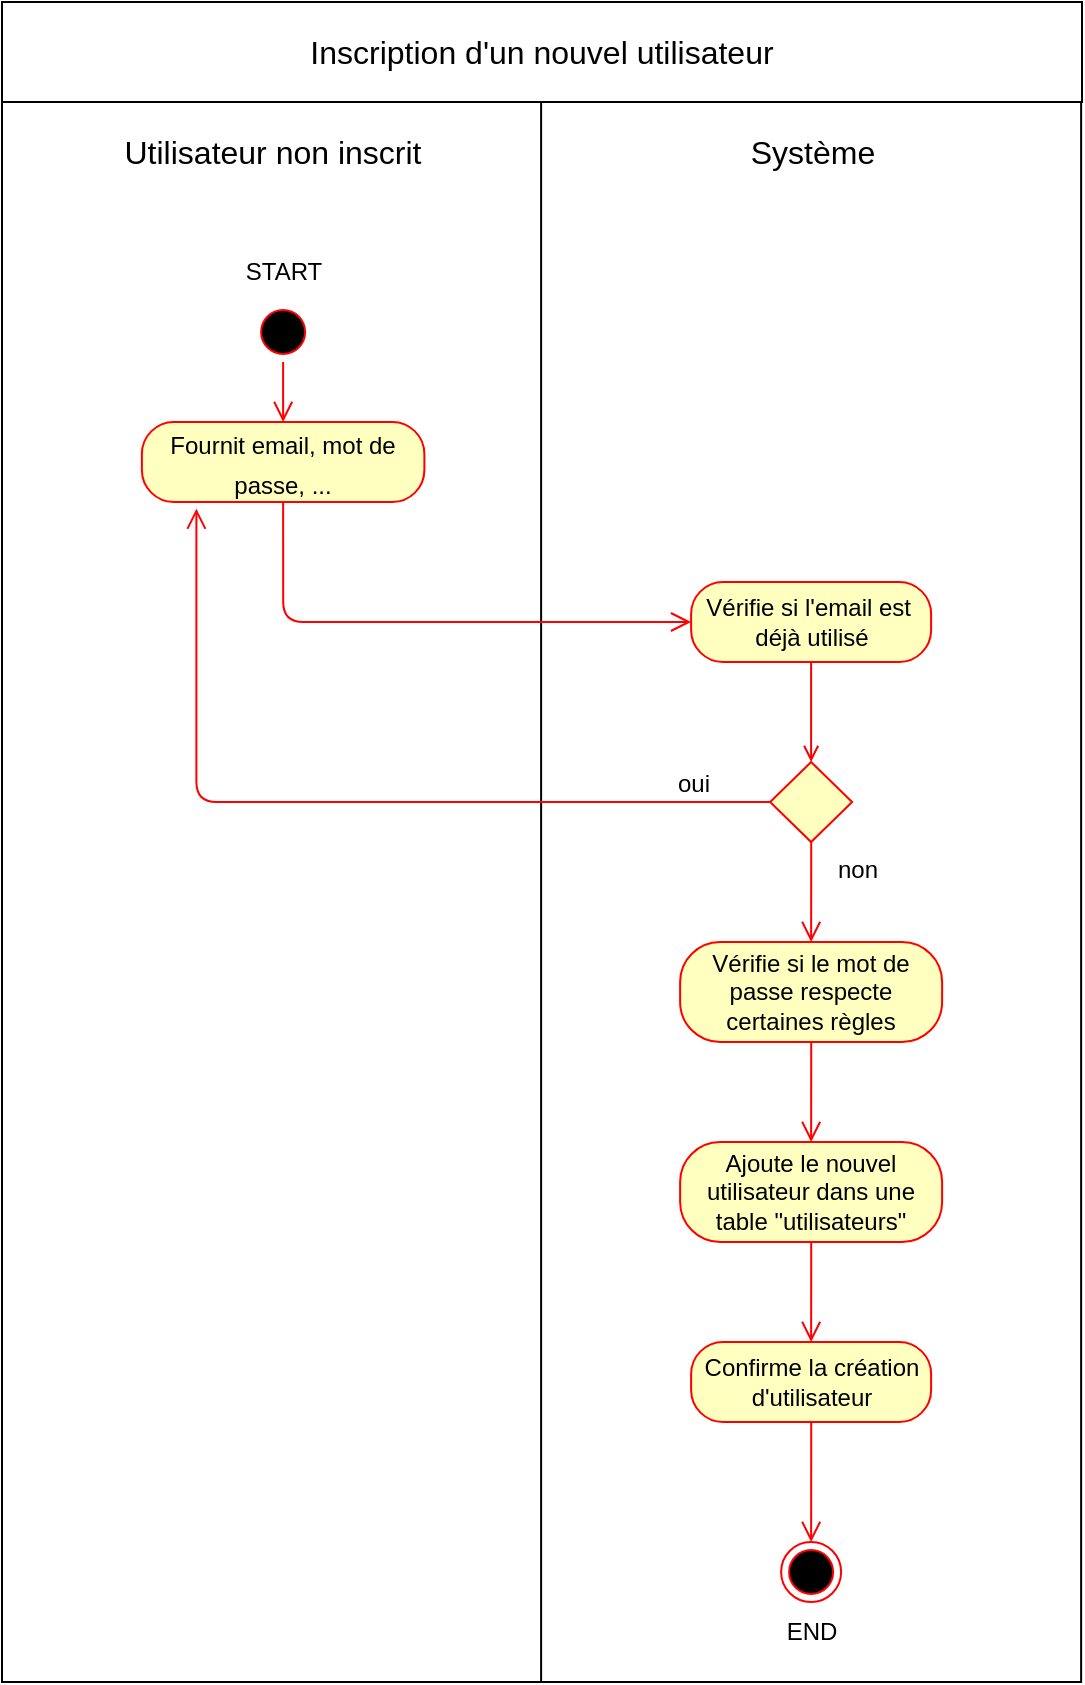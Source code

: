 <mxfile scale="1" border="20">
    <diagram id="AFgXOucx34r3HNnIfY57" name="Page-1">
        <mxGraphModel dx="2057" dy="769" grid="1" gridSize="10" guides="1" tooltips="1" connect="1" arrows="1" fold="1" page="1" pageScale="1" pageWidth="827" pageHeight="1169" background="#ffffff" math="0" shadow="0">
            <root>
                <mxCell id="0"/>
                <mxCell id="1" parent="0"/>
                <mxCell id="39" value="" style="rounded=0;whiteSpace=wrap;html=1;fontSize=12;" vertex="1" parent="1">
                    <mxGeometry x="-210" y="150" width="270" height="790" as="geometry"/>
                </mxCell>
                <mxCell id="40" value="" style="rounded=0;whiteSpace=wrap;html=1;fontSize=12;" vertex="1" parent="1">
                    <mxGeometry x="59.56" y="150" width="270" height="790" as="geometry"/>
                </mxCell>
                <mxCell id="2" value="Inscription d'un nouvel utilisateur" style="rounded=0;whiteSpace=wrap;html=1;fontSize=16;" vertex="1" parent="1">
                    <mxGeometry x="-210" y="100" width="540" height="50" as="geometry"/>
                </mxCell>
                <mxCell id="5" value="Utilisateur non inscrit" style="text;html=1;strokeColor=none;fillColor=none;align=center;verticalAlign=middle;whiteSpace=wrap;rounded=0;fontSize=16;" vertex="1" parent="1">
                    <mxGeometry x="-157.5" y="160" width="165" height="30" as="geometry"/>
                </mxCell>
                <mxCell id="6" value="Système" style="text;html=1;strokeColor=none;fillColor=none;align=center;verticalAlign=middle;whiteSpace=wrap;rounded=0;fontSize=16;" vertex="1" parent="1">
                    <mxGeometry x="112.5" y="160" width="165" height="30" as="geometry"/>
                </mxCell>
                <mxCell id="7" value="" style="ellipse;html=1;shape=endState;fillColor=#000000;strokeColor=#ff0000;fontSize=16;" vertex="1" parent="1">
                    <mxGeometry x="179.56" y="870" width="30" height="30" as="geometry"/>
                </mxCell>
                <mxCell id="8" value="" style="ellipse;html=1;shape=startState;fillColor=#000000;strokeColor=#ff0000;fontSize=16;" vertex="1" parent="1">
                    <mxGeometry x="-84.44" y="250" width="30" height="30" as="geometry"/>
                </mxCell>
                <mxCell id="9" value="" style="edgeStyle=orthogonalEdgeStyle;html=1;verticalAlign=bottom;endArrow=open;endSize=8;strokeColor=#ff0000;fontSize=16;entryX=0.5;entryY=0;entryDx=0;entryDy=0;" edge="1" source="8" parent="1" target="10">
                    <mxGeometry relative="1" as="geometry">
                        <mxPoint x="-69.44" y="300" as="targetPoint"/>
                    </mxGeometry>
                </mxCell>
                <mxCell id="10" value="&lt;font style=&quot;font-size: 12px;&quot;&gt;Fournit email, mot de passe, ...&lt;/font&gt;" style="rounded=1;whiteSpace=wrap;html=1;arcSize=40;fontColor=#000000;fillColor=#ffffc0;strokeColor=#ff0000;fontSize=16;" vertex="1" parent="1">
                    <mxGeometry x="-140.06" y="310" width="141.25" height="40" as="geometry"/>
                </mxCell>
                <mxCell id="11" value="" style="edgeStyle=orthogonalEdgeStyle;html=1;verticalAlign=bottom;endArrow=open;endSize=8;strokeColor=#ff0000;fontSize=16;exitX=0.5;exitY=1;exitDx=0;exitDy=0;entryX=0;entryY=0.5;entryDx=0;entryDy=0;" edge="1" source="10" parent="1" target="21">
                    <mxGeometry relative="1" as="geometry">
                        <mxPoint x="124.94" y="510" as="targetPoint"/>
                        <mxPoint x="-79.96" y="470" as="sourcePoint"/>
                        <Array as="points">
                            <mxPoint x="-69.44" y="410"/>
                        </Array>
                    </mxGeometry>
                </mxCell>
                <mxCell id="30" style="edgeStyle=orthogonalEdgeStyle;html=1;entryX=0.5;entryY=0;entryDx=0;entryDy=0;strokeColor=#f40101;fontSize=12;endArrow=open;endFill=0;" edge="1" parent="1" source="21" target="27">
                    <mxGeometry relative="1" as="geometry"/>
                </mxCell>
                <mxCell id="21" value="Vérifie si l'email est&amp;nbsp; déjà utilisé" style="rounded=1;whiteSpace=wrap;html=1;arcSize=40;fontColor=#000000;fillColor=#ffffc0;strokeColor=#ff0000;fontSize=12;" vertex="1" parent="1">
                    <mxGeometry x="134.56" y="390" width="120" height="40" as="geometry"/>
                </mxCell>
                <mxCell id="27" value="" style="rhombus;whiteSpace=wrap;html=1;fillColor=#ffffc0;strokeColor=#ff0000;fontSize=12;" vertex="1" parent="1">
                    <mxGeometry x="174.06" y="480" width="41" height="40" as="geometry"/>
                </mxCell>
                <mxCell id="28" value="oui" style="edgeStyle=orthogonalEdgeStyle;html=1;align=left;verticalAlign=bottom;endArrow=open;endSize=8;strokeColor=#ff0000;fontSize=12;entryX=0.193;entryY=1.083;entryDx=0;entryDy=0;entryPerimeter=0;" edge="1" source="27" parent="1" target="10">
                    <mxGeometry x="-0.776" relative="1" as="geometry">
                        <mxPoint x="-20.06" y="530" as="targetPoint"/>
                        <mxPoint as="offset"/>
                    </mxGeometry>
                </mxCell>
                <mxCell id="29" value="non" style="edgeStyle=orthogonalEdgeStyle;html=1;align=left;verticalAlign=top;endArrow=open;endSize=8;strokeColor=#ff0000;fontSize=12;entryX=0.5;entryY=0;entryDx=0;entryDy=0;" edge="1" source="27" parent="1">
                    <mxGeometry x="-1" y="11" relative="1" as="geometry">
                        <mxPoint x="194.56" y="570" as="targetPoint"/>
                        <mxPoint as="offset"/>
                    </mxGeometry>
                </mxCell>
                <mxCell id="31" value="Vérifie si le mot de passe respecte certaines règles" style="rounded=1;whiteSpace=wrap;html=1;arcSize=40;fontColor=#000000;fillColor=#ffffc0;strokeColor=#ff0000;fontSize=12;" vertex="1" parent="1">
                    <mxGeometry x="129.06" y="570" width="131" height="50" as="geometry"/>
                </mxCell>
                <mxCell id="32" value="" style="edgeStyle=orthogonalEdgeStyle;html=1;verticalAlign=bottom;endArrow=open;endSize=8;strokeColor=#ff0000;fontSize=12;" edge="1" source="31" parent="1">
                    <mxGeometry relative="1" as="geometry">
                        <mxPoint x="194.56" y="670" as="targetPoint"/>
                    </mxGeometry>
                </mxCell>
                <mxCell id="33" value="Ajoute le nouvel utilisateur dans une table &quot;utilisateurs&quot;" style="rounded=1;whiteSpace=wrap;html=1;arcSize=40;fontColor=#000000;fillColor=#ffffc0;strokeColor=#ff0000;fontSize=12;" vertex="1" parent="1">
                    <mxGeometry x="129.06" y="670" width="131" height="50" as="geometry"/>
                </mxCell>
                <mxCell id="34" value="" style="edgeStyle=orthogonalEdgeStyle;html=1;verticalAlign=bottom;endArrow=open;endSize=8;strokeColor=#ff0000;fontSize=12;" edge="1" source="33" parent="1">
                    <mxGeometry relative="1" as="geometry">
                        <mxPoint x="194.56" y="770" as="targetPoint"/>
                    </mxGeometry>
                </mxCell>
                <mxCell id="35" value="Confirme la création d'utilisateur" style="rounded=1;whiteSpace=wrap;html=1;arcSize=40;fontColor=#000000;fillColor=#ffffc0;strokeColor=#ff0000;fontSize=12;" vertex="1" parent="1">
                    <mxGeometry x="134.56" y="770" width="120" height="40" as="geometry"/>
                </mxCell>
                <mxCell id="36" value="" style="edgeStyle=orthogonalEdgeStyle;html=1;verticalAlign=bottom;endArrow=open;endSize=8;strokeColor=#ff0000;fontSize=12;" edge="1" source="35" parent="1">
                    <mxGeometry relative="1" as="geometry">
                        <mxPoint x="194.56" y="870" as="targetPoint"/>
                    </mxGeometry>
                </mxCell>
                <mxCell id="37" value="END" style="text;html=1;strokeColor=none;fillColor=none;align=center;verticalAlign=middle;whiteSpace=wrap;rounded=0;fontSize=12;" vertex="1" parent="1">
                    <mxGeometry x="164.56" y="900" width="60" height="30" as="geometry"/>
                </mxCell>
                <mxCell id="38" value="START" style="text;html=1;strokeColor=none;fillColor=none;align=center;verticalAlign=middle;whiteSpace=wrap;rounded=0;fontSize=12;" vertex="1" parent="1">
                    <mxGeometry x="-99" y="220" width="60" height="30" as="geometry"/>
                </mxCell>
            </root>
        </mxGraphModel>
    </diagram>
</mxfile>